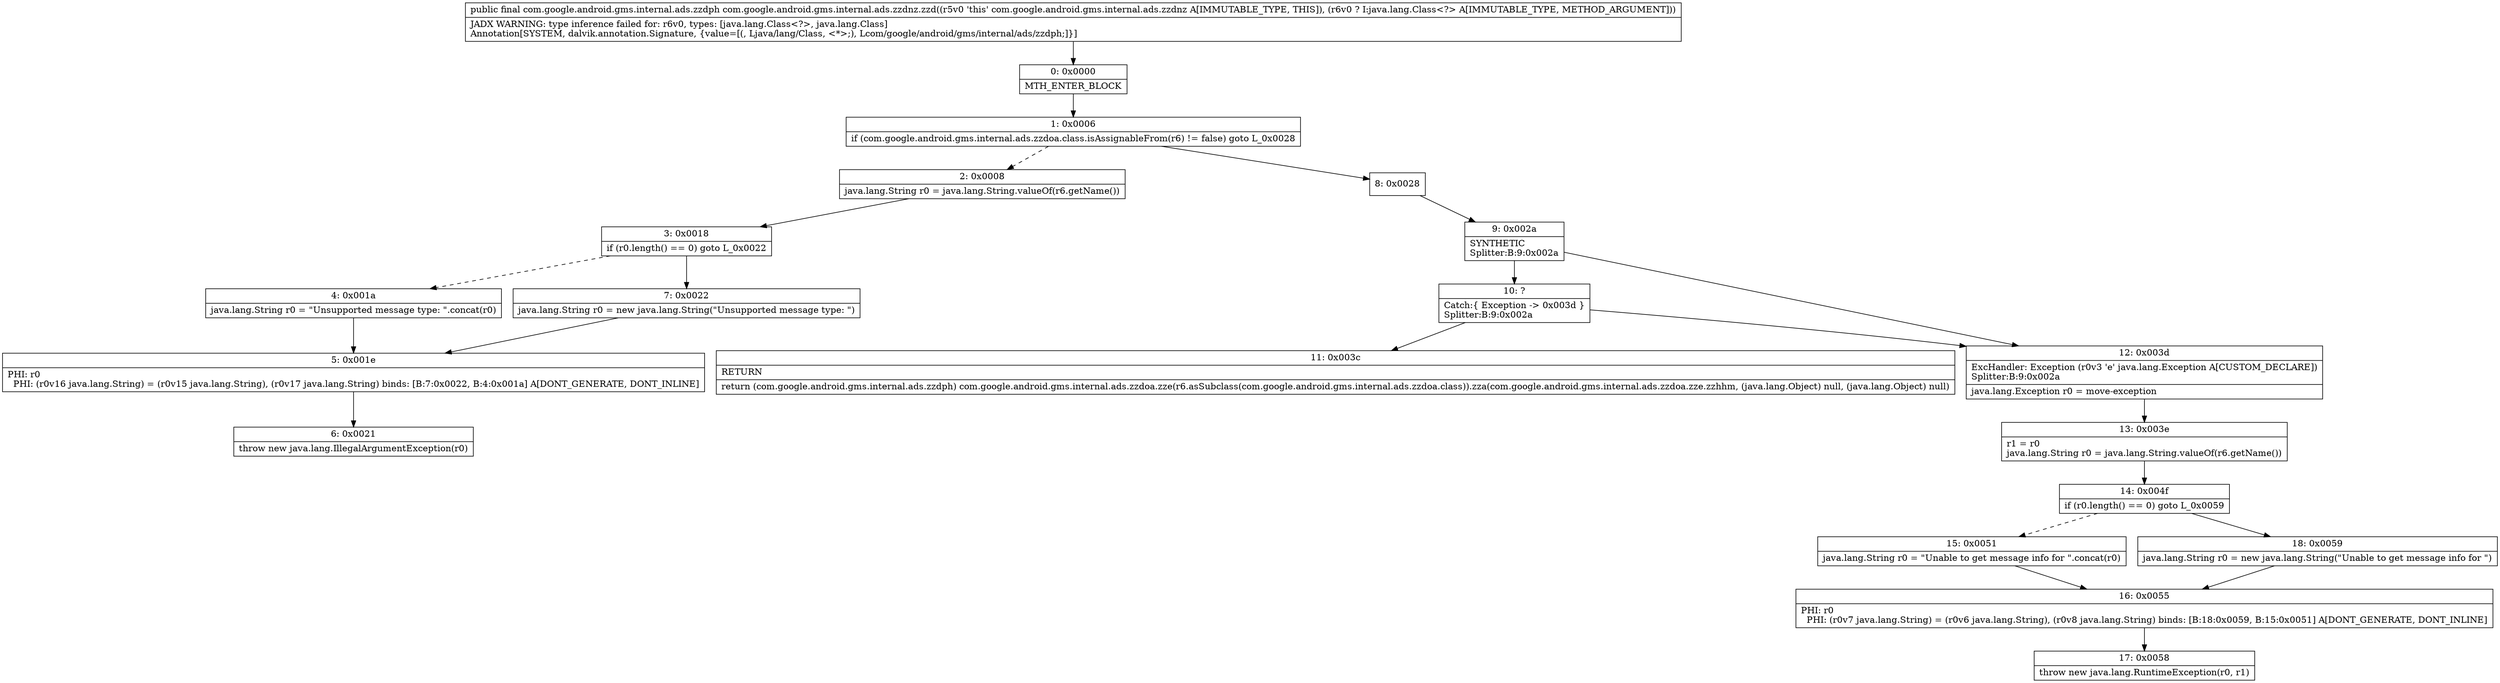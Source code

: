 digraph "CFG forcom.google.android.gms.internal.ads.zzdnz.zzd(Ljava\/lang\/Class;)Lcom\/google\/android\/gms\/internal\/ads\/zzdph;" {
Node_0 [shape=record,label="{0\:\ 0x0000|MTH_ENTER_BLOCK\l}"];
Node_1 [shape=record,label="{1\:\ 0x0006|if (com.google.android.gms.internal.ads.zzdoa.class.isAssignableFrom(r6) != false) goto L_0x0028\l}"];
Node_2 [shape=record,label="{2\:\ 0x0008|java.lang.String r0 = java.lang.String.valueOf(r6.getName())\l}"];
Node_3 [shape=record,label="{3\:\ 0x0018|if (r0.length() == 0) goto L_0x0022\l}"];
Node_4 [shape=record,label="{4\:\ 0x001a|java.lang.String r0 = \"Unsupported message type: \".concat(r0)\l}"];
Node_5 [shape=record,label="{5\:\ 0x001e|PHI: r0 \l  PHI: (r0v16 java.lang.String) = (r0v15 java.lang.String), (r0v17 java.lang.String) binds: [B:7:0x0022, B:4:0x001a] A[DONT_GENERATE, DONT_INLINE]\l}"];
Node_6 [shape=record,label="{6\:\ 0x0021|throw new java.lang.IllegalArgumentException(r0)\l}"];
Node_7 [shape=record,label="{7\:\ 0x0022|java.lang.String r0 = new java.lang.String(\"Unsupported message type: \")\l}"];
Node_8 [shape=record,label="{8\:\ 0x0028}"];
Node_9 [shape=record,label="{9\:\ 0x002a|SYNTHETIC\lSplitter:B:9:0x002a\l}"];
Node_10 [shape=record,label="{10\:\ ?|Catch:\{ Exception \-\> 0x003d \}\lSplitter:B:9:0x002a\l}"];
Node_11 [shape=record,label="{11\:\ 0x003c|RETURN\l|return (com.google.android.gms.internal.ads.zzdph) com.google.android.gms.internal.ads.zzdoa.zze(r6.asSubclass(com.google.android.gms.internal.ads.zzdoa.class)).zza(com.google.android.gms.internal.ads.zzdoa.zze.zzhhm, (java.lang.Object) null, (java.lang.Object) null)\l}"];
Node_12 [shape=record,label="{12\:\ 0x003d|ExcHandler: Exception (r0v3 'e' java.lang.Exception A[CUSTOM_DECLARE])\lSplitter:B:9:0x002a\l|java.lang.Exception r0 = move\-exception\l}"];
Node_13 [shape=record,label="{13\:\ 0x003e|r1 = r0\ljava.lang.String r0 = java.lang.String.valueOf(r6.getName())\l}"];
Node_14 [shape=record,label="{14\:\ 0x004f|if (r0.length() == 0) goto L_0x0059\l}"];
Node_15 [shape=record,label="{15\:\ 0x0051|java.lang.String r0 = \"Unable to get message info for \".concat(r0)\l}"];
Node_16 [shape=record,label="{16\:\ 0x0055|PHI: r0 \l  PHI: (r0v7 java.lang.String) = (r0v6 java.lang.String), (r0v8 java.lang.String) binds: [B:18:0x0059, B:15:0x0051] A[DONT_GENERATE, DONT_INLINE]\l}"];
Node_17 [shape=record,label="{17\:\ 0x0058|throw new java.lang.RuntimeException(r0, r1)\l}"];
Node_18 [shape=record,label="{18\:\ 0x0059|java.lang.String r0 = new java.lang.String(\"Unable to get message info for \")\l}"];
MethodNode[shape=record,label="{public final com.google.android.gms.internal.ads.zzdph com.google.android.gms.internal.ads.zzdnz.zzd((r5v0 'this' com.google.android.gms.internal.ads.zzdnz A[IMMUTABLE_TYPE, THIS]), (r6v0 ? I:java.lang.Class\<?\> A[IMMUTABLE_TYPE, METHOD_ARGUMENT]))  | JADX WARNING: type inference failed for: r6v0, types: [java.lang.Class\<?\>, java.lang.Class]\lAnnotation[SYSTEM, dalvik.annotation.Signature, \{value=[(, Ljava\/lang\/Class, \<*\>;), Lcom\/google\/android\/gms\/internal\/ads\/zzdph;]\}]\l}"];
MethodNode -> Node_0;
Node_0 -> Node_1;
Node_1 -> Node_2[style=dashed];
Node_1 -> Node_8;
Node_2 -> Node_3;
Node_3 -> Node_4[style=dashed];
Node_3 -> Node_7;
Node_4 -> Node_5;
Node_5 -> Node_6;
Node_7 -> Node_5;
Node_8 -> Node_9;
Node_9 -> Node_10;
Node_9 -> Node_12;
Node_10 -> Node_11;
Node_10 -> Node_12;
Node_12 -> Node_13;
Node_13 -> Node_14;
Node_14 -> Node_15[style=dashed];
Node_14 -> Node_18;
Node_15 -> Node_16;
Node_16 -> Node_17;
Node_18 -> Node_16;
}

